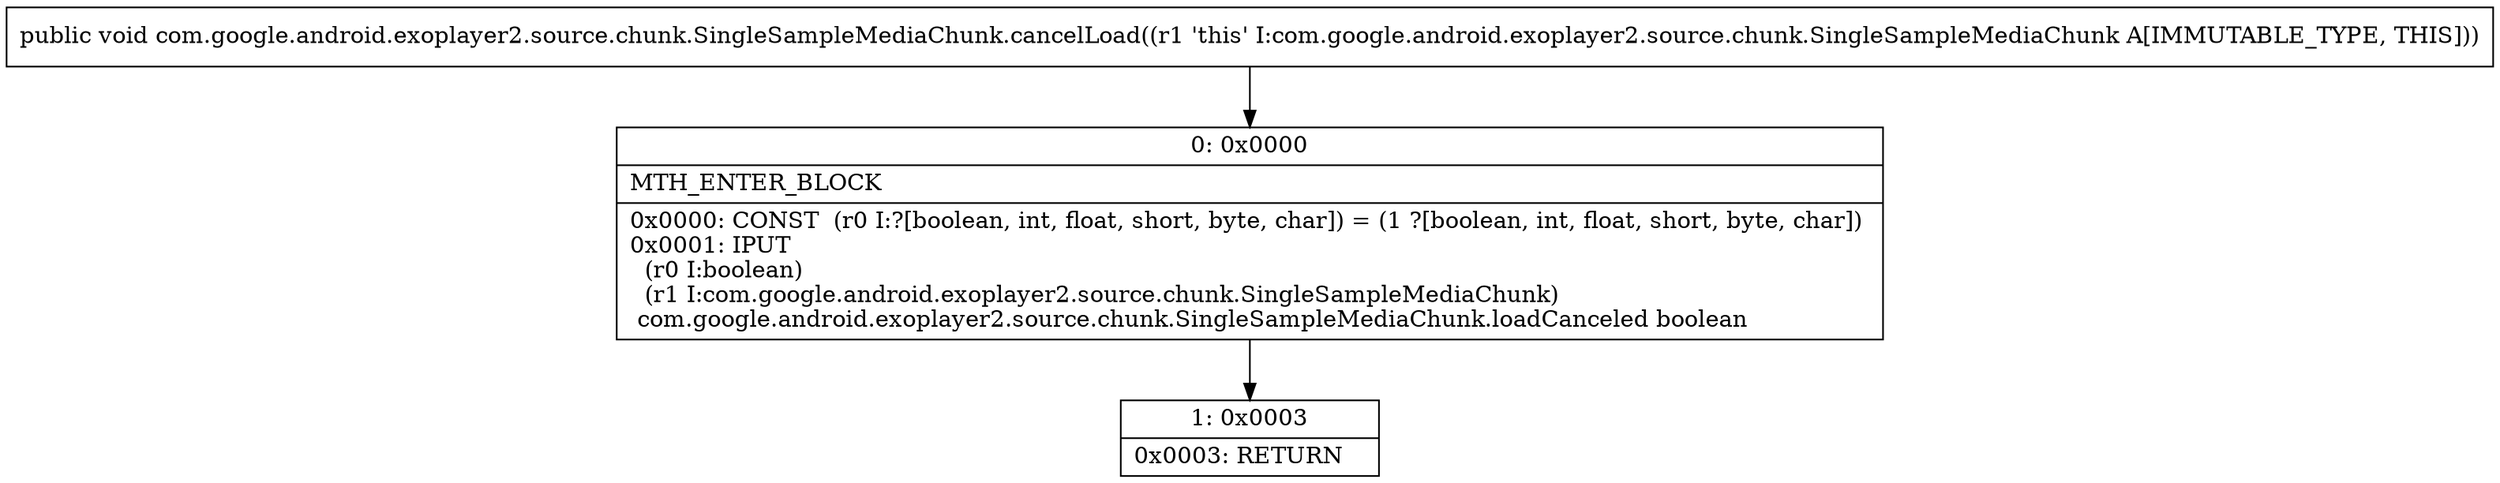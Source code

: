 digraph "CFG forcom.google.android.exoplayer2.source.chunk.SingleSampleMediaChunk.cancelLoad()V" {
Node_0 [shape=record,label="{0\:\ 0x0000|MTH_ENTER_BLOCK\l|0x0000: CONST  (r0 I:?[boolean, int, float, short, byte, char]) = (1 ?[boolean, int, float, short, byte, char]) \l0x0001: IPUT  \l  (r0 I:boolean)\l  (r1 I:com.google.android.exoplayer2.source.chunk.SingleSampleMediaChunk)\l com.google.android.exoplayer2.source.chunk.SingleSampleMediaChunk.loadCanceled boolean \l}"];
Node_1 [shape=record,label="{1\:\ 0x0003|0x0003: RETURN   \l}"];
MethodNode[shape=record,label="{public void com.google.android.exoplayer2.source.chunk.SingleSampleMediaChunk.cancelLoad((r1 'this' I:com.google.android.exoplayer2.source.chunk.SingleSampleMediaChunk A[IMMUTABLE_TYPE, THIS])) }"];
MethodNode -> Node_0;
Node_0 -> Node_1;
}

